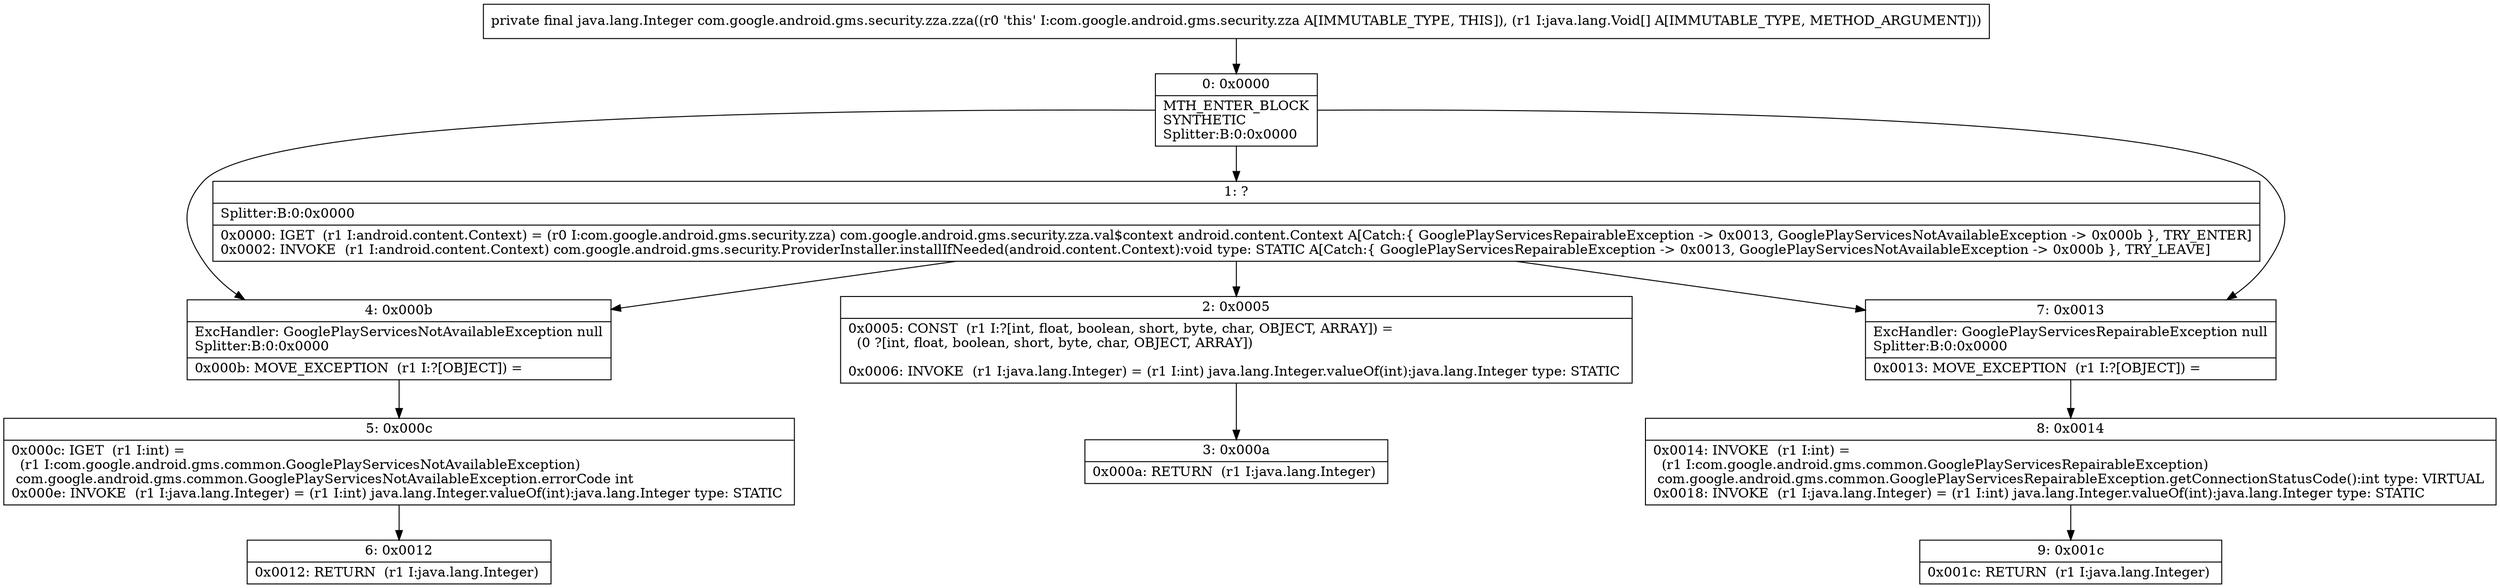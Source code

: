 digraph "CFG forcom.google.android.gms.security.zza.zza([Ljava\/lang\/Void;)Ljava\/lang\/Integer;" {
Node_0 [shape=record,label="{0\:\ 0x0000|MTH_ENTER_BLOCK\lSYNTHETIC\lSplitter:B:0:0x0000\l}"];
Node_1 [shape=record,label="{1\:\ ?|Splitter:B:0:0x0000\l|0x0000: IGET  (r1 I:android.content.Context) = (r0 I:com.google.android.gms.security.zza) com.google.android.gms.security.zza.val$context android.content.Context A[Catch:\{ GooglePlayServicesRepairableException \-\> 0x0013, GooglePlayServicesNotAvailableException \-\> 0x000b \}, TRY_ENTER]\l0x0002: INVOKE  (r1 I:android.content.Context) com.google.android.gms.security.ProviderInstaller.installIfNeeded(android.content.Context):void type: STATIC A[Catch:\{ GooglePlayServicesRepairableException \-\> 0x0013, GooglePlayServicesNotAvailableException \-\> 0x000b \}, TRY_LEAVE]\l}"];
Node_2 [shape=record,label="{2\:\ 0x0005|0x0005: CONST  (r1 I:?[int, float, boolean, short, byte, char, OBJECT, ARRAY]) = \l  (0 ?[int, float, boolean, short, byte, char, OBJECT, ARRAY])\l \l0x0006: INVOKE  (r1 I:java.lang.Integer) = (r1 I:int) java.lang.Integer.valueOf(int):java.lang.Integer type: STATIC \l}"];
Node_3 [shape=record,label="{3\:\ 0x000a|0x000a: RETURN  (r1 I:java.lang.Integer) \l}"];
Node_4 [shape=record,label="{4\:\ 0x000b|ExcHandler: GooglePlayServicesNotAvailableException null\lSplitter:B:0:0x0000\l|0x000b: MOVE_EXCEPTION  (r1 I:?[OBJECT]) =  \l}"];
Node_5 [shape=record,label="{5\:\ 0x000c|0x000c: IGET  (r1 I:int) = \l  (r1 I:com.google.android.gms.common.GooglePlayServicesNotAvailableException)\l com.google.android.gms.common.GooglePlayServicesNotAvailableException.errorCode int \l0x000e: INVOKE  (r1 I:java.lang.Integer) = (r1 I:int) java.lang.Integer.valueOf(int):java.lang.Integer type: STATIC \l}"];
Node_6 [shape=record,label="{6\:\ 0x0012|0x0012: RETURN  (r1 I:java.lang.Integer) \l}"];
Node_7 [shape=record,label="{7\:\ 0x0013|ExcHandler: GooglePlayServicesRepairableException null\lSplitter:B:0:0x0000\l|0x0013: MOVE_EXCEPTION  (r1 I:?[OBJECT]) =  \l}"];
Node_8 [shape=record,label="{8\:\ 0x0014|0x0014: INVOKE  (r1 I:int) = \l  (r1 I:com.google.android.gms.common.GooglePlayServicesRepairableException)\l com.google.android.gms.common.GooglePlayServicesRepairableException.getConnectionStatusCode():int type: VIRTUAL \l0x0018: INVOKE  (r1 I:java.lang.Integer) = (r1 I:int) java.lang.Integer.valueOf(int):java.lang.Integer type: STATIC \l}"];
Node_9 [shape=record,label="{9\:\ 0x001c|0x001c: RETURN  (r1 I:java.lang.Integer) \l}"];
MethodNode[shape=record,label="{private final java.lang.Integer com.google.android.gms.security.zza.zza((r0 'this' I:com.google.android.gms.security.zza A[IMMUTABLE_TYPE, THIS]), (r1 I:java.lang.Void[] A[IMMUTABLE_TYPE, METHOD_ARGUMENT])) }"];
MethodNode -> Node_0;
Node_0 -> Node_1;
Node_0 -> Node_7;
Node_0 -> Node_4;
Node_1 -> Node_2;
Node_1 -> Node_7;
Node_1 -> Node_4;
Node_2 -> Node_3;
Node_4 -> Node_5;
Node_5 -> Node_6;
Node_7 -> Node_8;
Node_8 -> Node_9;
}

